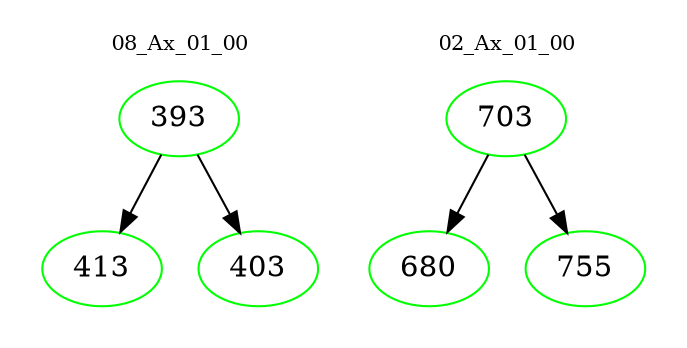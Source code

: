 digraph{
subgraph cluster_0 {
color = white
label = "08_Ax_01_00";
fontsize=10;
T0_393 [label="393", color="green"]
T0_393 -> T0_413 [color="black"]
T0_413 [label="413", color="green"]
T0_393 -> T0_403 [color="black"]
T0_403 [label="403", color="green"]
}
subgraph cluster_1 {
color = white
label = "02_Ax_01_00";
fontsize=10;
T1_703 [label="703", color="green"]
T1_703 -> T1_680 [color="black"]
T1_680 [label="680", color="green"]
T1_703 -> T1_755 [color="black"]
T1_755 [label="755", color="green"]
}
}

